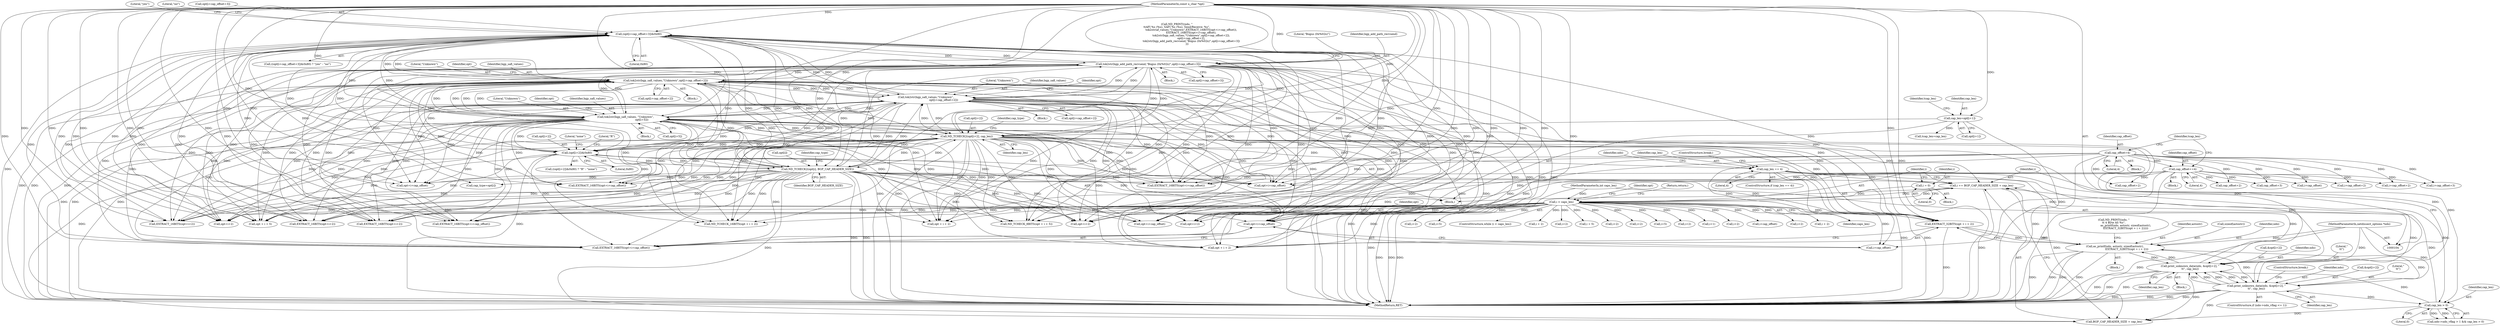 digraph "0_tcpdump_e3f3b445e2d20ac5d5b7fcb7559ce6beb55da0c9@pointer" {
"1000261" [label="(Call,opt+i+cap_offset)"];
"1000293" [label="(Call,(opt[i+cap_offset+3])&0x80)"];
"1000407" [label="(Call,tok2str(bgp_add_path_recvsend,\"Bogus (0x%02x)\",opt[i+cap_offset+3]))"];
"1000106" [label="(MethodParameterIn,const u_char *opt)"];
"1000389" [label="(Call,tok2str(bgp_safi_values,\"Unknown\",opt[i+cap_offset+2]))"];
"1000274" [label="(Call,tok2str(bgp_safi_values,\"Unknown\",\n                                          opt[i+cap_offset+2]))"];
"1000195" [label="(Call,tok2str(bgp_safi_values, \"Unknown\",\n                                      opt[i+5]))"];
"1000155" [label="(Call,ND_TCHECK2(opt[i+2], cap_len))"];
"1000223" [label="(Call,(opt[i+2])&0x80)"];
"1000122" [label="(Call,ND_TCHECK2(opt[i], BGP_CAP_HEADER_SIZE))"];
"1000132" [label="(Call,cap_len=opt[i+1])"];
"1000118" [label="(Call,i < caps_len)"];
"1000114" [label="(Call,i = 0)"];
"1000469" [label="(Call,i += BGP_CAP_HEADER_SIZE + cap_len)"];
"1000459" [label="(Call,print_unknown_data(ndo, &opt[i+2], \"\n\t\t\", cap_len))"];
"1000325" [label="(Call,as_printf(ndo, astostr, sizeof(astostr),\n                            EXTRACT_32BITS(opt + i + 2)))"];
"1000437" [label="(Call,print_unknown_data(ndo, &opt[i+2], \"\n\t\t\", cap_len))"];
"1000105" [label="(MethodParameterIn,netdissect_options *ndo)"];
"1000330" [label="(Call,EXTRACT_32BITS(opt + i + 2))"];
"1000455" [label="(Call,cap_len > 0)"];
"1000316" [label="(Call,cap_len == 4)"];
"1000107" [label="(MethodParameterIn,int caps_len)"];
"1000243" [label="(Call,cap_offset=4)"];
"1000307" [label="(Call,cap_offset+=4)"];
"1000120" [label="(Identifier,caps_len)"];
"1000307" [label="(Call,cap_offset+=4)"];
"1000156" [label="(Call,opt[i+2])"];
"1000287" [label="(Call,i+cap_offset+2)"];
"1000401" [label="(Identifier,opt)"];
"1000277" [label="(Call,opt[i+cap_offset+2])"];
"1000184" [label="(Call,i+2)"];
"1000330" [label="(Call,EXTRACT_32BITS(opt + i + 2))"];
"1000327" [label="(Identifier,astostr)"];
"1000233" [label="(Call,EXTRACT_16BITS(opt+i+2))"];
"1000302" [label="(Literal,\"yes\")"];
"1000243" [label="(Call,cap_offset=4)"];
"1000210" [label="(Call,ND_TCHECK_16BITS(opt + i + 2))"];
"1000194" [label="(Block,)"];
"1000223" [label="(Call,(opt[i+2])&0x80)"];
"1000296" [label="(Call,i+cap_offset+3)"];
"1000139" [label="(Call,tcap_len=cap_len)"];
"1000431" [label="(ControlStructure,if (ndo->ndo_vflag <= 1))"];
"1000262" [label="(Identifier,opt)"];
"1000461" [label="(Call,&opt[i+2])"];
"1000336" [label="(ControlStructure,break;)"];
"1000390" [label="(Identifier,bgp_safi_values)"];
"1000260" [label="(Call,EXTRACT_16BITS(opt+i+cap_offset))"];
"1000188" [label="(Call,EXTRACT_16BITS(opt+i+2))"];
"1000200" [label="(Call,i+5)"];
"1000267" [label="(Call,EXTRACT_16BITS(opt+i+cap_offset))"];
"1000106" [label="(MethodParameterIn,const u_char *opt)"];
"1000301" [label="(Literal,0x80)"];
"1000328" [label="(Call,sizeof(astostr))"];
"1000326" [label="(Identifier,ndo)"];
"1000471" [label="(Call,BGP_CAP_HEADER_SIZE + cap_len)"];
"1000140" [label="(Identifier,tcap_len)"];
"1000382" [label="(Call,EXTRACT_16BITS(opt+i+cap_offset))"];
"1000244" [label="(Identifier,cap_offset)"];
"1000409" [label="(Literal,\"Bogus (0x%02x)\")"];
"1000117" [label="(ControlStructure,while (i < caps_len))"];
"1000320" [label="(Call,ND_PRINT((ndo, \"\n\t\t 4 Byte AS %s\",\n                            as_printf(ndo, astostr, sizeof(astostr),\n                            EXTRACT_32BITS(opt + i + 2)))))"];
"1000181" [label="(Call,EXTRACT_16BITS(opt+i+2))"];
"1000281" [label="(Call,cap_offset+2)"];
"1000274" [label="(Call,tok2str(bgp_safi_values,\"Unknown\",\n                                          opt[i+cap_offset+2]))"];
"1000248" [label="(Identifier,tcap_len)"];
"1000204" [label="(Identifier,opt)"];
"1000234" [label="(Call,opt+i+2)"];
"1000124" [label="(Identifier,opt)"];
"1000261" [label="(Call,opt+i+cap_offset)"];
"1000318" [label="(Literal,4)"];
"1000273" [label="(Block,)"];
"1000375" [label="(Call,EXTRACT_16BITS(opt+i+cap_offset))"];
"1000268" [label="(Call,opt+i+cap_offset)"];
"1000198" [label="(Call,opt[i+5])"];
"1000213" [label="(Call,i + 2)"];
"1000449" [label="(Call,ndo->ndo_vflag > 1 && cap_len > 0)"];
"1000323" [label="(Block,)"];
"1000122" [label="(Call,ND_TCHECK2(opt[i], BGP_CAP_HEADER_SIZE))"];
"1000224" [label="(Call,opt[i+2])"];
"1000127" [label="(Call,cap_type=opt[i])"];
"1000474" [label="(Return,return;)"];
"1000408" [label="(Identifier,bgp_add_path_recvsend)"];
"1000292" [label="(Call,((opt[i+cap_offset+3])&0x80) ? \"yes\" : \"no\")"];
"1000275" [label="(Identifier,bgp_safi_values)"];
"1000270" [label="(Call,i+cap_offset)"];
"1000161" [label="(Identifier,cap_len)"];
"1000464" [label="(Call,i+2)"];
"1000115" [label="(Identifier,i)"];
"1000331" [label="(Call,opt + i + 2)"];
"1000286" [label="(Identifier,opt)"];
"1000166" [label="(Call,ND_TCHECK_8BITS(opt + i + 5))"];
"1000128" [label="(Identifier,cap_type)"];
"1000437" [label="(Call,print_unknown_data(ndo, &opt[i+2], \"\n\t\t\", cap_len))"];
"1000222" [label="(Call,((opt[i+2])&0x80) ? \"R\" : \"none\")"];
"1000376" [label="(Call,opt+i+cap_offset)"];
"1000470" [label="(Identifier,i)"];
"1000134" [label="(Call,opt[i+1])"];
"1000322" [label="(Identifier,ndo)"];
"1000315" [label="(ControlStructure,if (cap_len == 4))"];
"1000169" [label="(Call,i + 5)"];
"1000236" [label="(Call,i+2)"];
"1000196" [label="(Identifier,bgp_safi_values)"];
"1000309" [label="(Literal,4)"];
"1000399" [label="(Block,)"];
"1000447" [label="(ControlStructure,break;)"];
"1000389" [label="(Call,tok2str(bgp_safi_values,\"Unknown\",opt[i+cap_offset+2]))"];
"1000316" [label="(Call,cap_len == 4)"];
"1000458" [label="(Block,)"];
"1000289" [label="(Call,cap_offset+2)"];
"1000460" [label="(Identifier,ndo)"];
"1000126" [label="(Identifier,BGP_CAP_HEADER_SIZE)"];
"1000303" [label="(Literal,\"no\")"];
"1000294" [label="(Call,opt[i+cap_offset+3])"];
"1000164" [label="(Block,)"];
"1000446" [label="(Identifier,cap_len)"];
"1000383" [label="(Call,opt+i+cap_offset)"];
"1000229" [label="(Literal,0x80)"];
"1000195" [label="(Call,tok2str(bgp_safi_values, \"Unknown\",\n                                      opt[i+5]))"];
"1000231" [label="(Literal,\"none\")"];
"1000438" [label="(Identifier,ndo)"];
"1000105" [label="(MethodParameterIn,netdissect_options *ndo)"];
"1000480" [label="(MethodReturn,RET)"];
"1000182" [label="(Call,opt+i+2)"];
"1000245" [label="(Literal,4)"];
"1000391" [label="(Literal,\"Unknown\")"];
"1000132" [label="(Call,cap_len=opt[i+1])"];
"1000457" [label="(Literal,0)"];
"1000469" [label="(Call,i += BGP_CAP_HEADER_SIZE + cap_len)"];
"1000123" [label="(Call,opt[i])"];
"1000279" [label="(Call,i+cap_offset+2)"];
"1000298" [label="(Call,cap_offset+3)"];
"1000226" [label="(Call,i+2)"];
"1000439" [label="(Call,&opt[i+2])"];
"1000455" [label="(Call,cap_len > 0)"];
"1000445" [label="(Literal,\"\n\t\t\")"];
"1000459" [label="(Call,print_unknown_data(ndo, &opt[i+2], \"\n\t\t\", cap_len))"];
"1000205" [label="(Call,i+5)"];
"1000325" [label="(Call,as_printf(ndo, astostr, sizeof(astostr),\n                            EXTRACT_32BITS(opt + i + 2)))"];
"1000456" [label="(Identifier,cap_len)"];
"1000250" [label="(Block,)"];
"1000308" [label="(Identifier,cap_offset)"];
"1000121" [label="(Block,)"];
"1000211" [label="(Call,opt + i + 2)"];
"1000467" [label="(Literal,\"\n\t\t\")"];
"1000167" [label="(Call,opt + i + 5)"];
"1000317" [label="(Identifier,cap_len)"];
"1000197" [label="(Literal,\"Unknown\")"];
"1000189" [label="(Call,opt+i+2)"];
"1000442" [label="(Call,i+2)"];
"1000276" [label="(Literal,\"Unknown\")"];
"1000118" [label="(Call,i < caps_len)"];
"1000119" [label="(Identifier,i)"];
"1000392" [label="(Call,opt[i+cap_offset+2])"];
"1000410" [label="(Call,opt[i+cap_offset+3])"];
"1000388" [label="(Block,)"];
"1000114" [label="(Call,i = 0)"];
"1000163" [label="(Identifier,cap_type)"];
"1000107" [label="(MethodParameterIn,int caps_len)"];
"1000407" [label="(Call,tok2str(bgp_add_path_recvsend,\"Bogus (0x%02x)\",opt[i+cap_offset+3]))"];
"1000136" [label="(Call,i+1)"];
"1000191" [label="(Call,i+2)"];
"1000293" [label="(Call,(opt[i+cap_offset+3])&0x80)"];
"1000378" [label="(Call,i+cap_offset)"];
"1000468" [label="(Identifier,cap_len)"];
"1000155" [label="(Call,ND_TCHECK2(opt[i+2], cap_len))"];
"1000263" [label="(Call,i+cap_offset)"];
"1000133" [label="(Identifier,cap_len)"];
"1000158" [label="(Call,i+2)"];
"1000116" [label="(Literal,0)"];
"1000333" [label="(Call,i + 2)"];
"1000230" [label="(Literal,\"R\")"];
"1000366" [label="(Call,ND_PRINT((ndo, \"\n\t\tAFI %s (%u), SAFI %s (%u), Send/Receive: %s\",\n                                  tok2str(af_values,\"Unknown\",EXTRACT_16BITS(opt+i+cap_offset)),\n                                  EXTRACT_16BITS(opt+i+cap_offset),\n                                  tok2str(bgp_safi_values,\"Unknown\",opt[i+cap_offset+2]),\n                                  opt[i+cap_offset+2],\n                                  tok2str(bgp_add_path_recvsend,\"Bogus (0x%02x)\",opt[i+cap_offset+3])\n                        )))"];
"1000108" [label="(Block,)"];
"1000261" -> "1000260"  [label="AST: "];
"1000261" -> "1000263"  [label="CFG: "];
"1000262" -> "1000261"  [label="AST: "];
"1000263" -> "1000261"  [label="AST: "];
"1000260" -> "1000261"  [label="CFG: "];
"1000293" -> "1000261"  [label="DDG: "];
"1000389" -> "1000261"  [label="DDG: "];
"1000407" -> "1000261"  [label="DDG: "];
"1000274" -> "1000261"  [label="DDG: "];
"1000223" -> "1000261"  [label="DDG: "];
"1000195" -> "1000261"  [label="DDG: "];
"1000106" -> "1000261"  [label="DDG: "];
"1000155" -> "1000261"  [label="DDG: "];
"1000122" -> "1000261"  [label="DDG: "];
"1000118" -> "1000261"  [label="DDG: "];
"1000243" -> "1000261"  [label="DDG: "];
"1000307" -> "1000261"  [label="DDG: "];
"1000293" -> "1000292"  [label="AST: "];
"1000293" -> "1000301"  [label="CFG: "];
"1000294" -> "1000293"  [label="AST: "];
"1000301" -> "1000293"  [label="AST: "];
"1000302" -> "1000293"  [label="CFG: "];
"1000303" -> "1000293"  [label="CFG: "];
"1000293" -> "1000480"  [label="DDG: "];
"1000293" -> "1000122"  [label="DDG: "];
"1000293" -> "1000155"  [label="DDG: "];
"1000293" -> "1000166"  [label="DDG: "];
"1000293" -> "1000167"  [label="DDG: "];
"1000293" -> "1000181"  [label="DDG: "];
"1000293" -> "1000182"  [label="DDG: "];
"1000293" -> "1000188"  [label="DDG: "];
"1000293" -> "1000189"  [label="DDG: "];
"1000293" -> "1000195"  [label="DDG: "];
"1000293" -> "1000210"  [label="DDG: "];
"1000293" -> "1000211"  [label="DDG: "];
"1000293" -> "1000223"  [label="DDG: "];
"1000293" -> "1000233"  [label="DDG: "];
"1000293" -> "1000234"  [label="DDG: "];
"1000293" -> "1000260"  [label="DDG: "];
"1000293" -> "1000267"  [label="DDG: "];
"1000293" -> "1000268"  [label="DDG: "];
"1000293" -> "1000274"  [label="DDG: "];
"1000407" -> "1000293"  [label="DDG: "];
"1000106" -> "1000293"  [label="DDG: "];
"1000389" -> "1000293"  [label="DDG: "];
"1000274" -> "1000293"  [label="DDG: "];
"1000223" -> "1000293"  [label="DDG: "];
"1000195" -> "1000293"  [label="DDG: "];
"1000155" -> "1000293"  [label="DDG: "];
"1000122" -> "1000293"  [label="DDG: "];
"1000293" -> "1000330"  [label="DDG: "];
"1000293" -> "1000331"  [label="DDG: "];
"1000293" -> "1000375"  [label="DDG: "];
"1000293" -> "1000376"  [label="DDG: "];
"1000293" -> "1000382"  [label="DDG: "];
"1000293" -> "1000383"  [label="DDG: "];
"1000293" -> "1000389"  [label="DDG: "];
"1000293" -> "1000407"  [label="DDG: "];
"1000407" -> "1000399"  [label="AST: "];
"1000407" -> "1000410"  [label="CFG: "];
"1000408" -> "1000407"  [label="AST: "];
"1000409" -> "1000407"  [label="AST: "];
"1000410" -> "1000407"  [label="AST: "];
"1000366" -> "1000407"  [label="CFG: "];
"1000407" -> "1000480"  [label="DDG: "];
"1000407" -> "1000480"  [label="DDG: "];
"1000407" -> "1000480"  [label="DDG: "];
"1000407" -> "1000122"  [label="DDG: "];
"1000407" -> "1000155"  [label="DDG: "];
"1000407" -> "1000166"  [label="DDG: "];
"1000407" -> "1000167"  [label="DDG: "];
"1000407" -> "1000181"  [label="DDG: "];
"1000407" -> "1000182"  [label="DDG: "];
"1000407" -> "1000188"  [label="DDG: "];
"1000407" -> "1000189"  [label="DDG: "];
"1000407" -> "1000195"  [label="DDG: "];
"1000407" -> "1000210"  [label="DDG: "];
"1000407" -> "1000211"  [label="DDG: "];
"1000407" -> "1000223"  [label="DDG: "];
"1000407" -> "1000233"  [label="DDG: "];
"1000407" -> "1000234"  [label="DDG: "];
"1000407" -> "1000260"  [label="DDG: "];
"1000407" -> "1000267"  [label="DDG: "];
"1000407" -> "1000268"  [label="DDG: "];
"1000407" -> "1000274"  [label="DDG: "];
"1000407" -> "1000330"  [label="DDG: "];
"1000407" -> "1000331"  [label="DDG: "];
"1000407" -> "1000375"  [label="DDG: "];
"1000407" -> "1000376"  [label="DDG: "];
"1000407" -> "1000382"  [label="DDG: "];
"1000407" -> "1000383"  [label="DDG: "];
"1000407" -> "1000389"  [label="DDG: "];
"1000106" -> "1000407"  [label="DDG: "];
"1000389" -> "1000407"  [label="DDG: "];
"1000274" -> "1000407"  [label="DDG: "];
"1000155" -> "1000407"  [label="DDG: "];
"1000195" -> "1000407"  [label="DDG: "];
"1000122" -> "1000407"  [label="DDG: "];
"1000106" -> "1000104"  [label="AST: "];
"1000106" -> "1000480"  [label="DDG: "];
"1000106" -> "1000122"  [label="DDG: "];
"1000106" -> "1000127"  [label="DDG: "];
"1000106" -> "1000132"  [label="DDG: "];
"1000106" -> "1000155"  [label="DDG: "];
"1000106" -> "1000166"  [label="DDG: "];
"1000106" -> "1000167"  [label="DDG: "];
"1000106" -> "1000181"  [label="DDG: "];
"1000106" -> "1000182"  [label="DDG: "];
"1000106" -> "1000188"  [label="DDG: "];
"1000106" -> "1000189"  [label="DDG: "];
"1000106" -> "1000195"  [label="DDG: "];
"1000106" -> "1000210"  [label="DDG: "];
"1000106" -> "1000211"  [label="DDG: "];
"1000106" -> "1000223"  [label="DDG: "];
"1000106" -> "1000233"  [label="DDG: "];
"1000106" -> "1000234"  [label="DDG: "];
"1000106" -> "1000260"  [label="DDG: "];
"1000106" -> "1000267"  [label="DDG: "];
"1000106" -> "1000268"  [label="DDG: "];
"1000106" -> "1000274"  [label="DDG: "];
"1000106" -> "1000330"  [label="DDG: "];
"1000106" -> "1000331"  [label="DDG: "];
"1000106" -> "1000375"  [label="DDG: "];
"1000106" -> "1000376"  [label="DDG: "];
"1000106" -> "1000382"  [label="DDG: "];
"1000106" -> "1000383"  [label="DDG: "];
"1000106" -> "1000389"  [label="DDG: "];
"1000389" -> "1000388"  [label="AST: "];
"1000389" -> "1000392"  [label="CFG: "];
"1000390" -> "1000389"  [label="AST: "];
"1000391" -> "1000389"  [label="AST: "];
"1000392" -> "1000389"  [label="AST: "];
"1000401" -> "1000389"  [label="CFG: "];
"1000389" -> "1000480"  [label="DDG: "];
"1000389" -> "1000480"  [label="DDG: "];
"1000389" -> "1000480"  [label="DDG: "];
"1000389" -> "1000122"  [label="DDG: "];
"1000389" -> "1000155"  [label="DDG: "];
"1000389" -> "1000166"  [label="DDG: "];
"1000389" -> "1000167"  [label="DDG: "];
"1000389" -> "1000181"  [label="DDG: "];
"1000389" -> "1000182"  [label="DDG: "];
"1000389" -> "1000188"  [label="DDG: "];
"1000389" -> "1000189"  [label="DDG: "];
"1000389" -> "1000195"  [label="DDG: "];
"1000389" -> "1000195"  [label="DDG: "];
"1000389" -> "1000210"  [label="DDG: "];
"1000389" -> "1000211"  [label="DDG: "];
"1000389" -> "1000223"  [label="DDG: "];
"1000389" -> "1000233"  [label="DDG: "];
"1000389" -> "1000234"  [label="DDG: "];
"1000389" -> "1000260"  [label="DDG: "];
"1000389" -> "1000267"  [label="DDG: "];
"1000389" -> "1000268"  [label="DDG: "];
"1000389" -> "1000274"  [label="DDG: "];
"1000389" -> "1000274"  [label="DDG: "];
"1000389" -> "1000330"  [label="DDG: "];
"1000389" -> "1000331"  [label="DDG: "];
"1000389" -> "1000375"  [label="DDG: "];
"1000389" -> "1000376"  [label="DDG: "];
"1000389" -> "1000382"  [label="DDG: "];
"1000389" -> "1000383"  [label="DDG: "];
"1000274" -> "1000389"  [label="DDG: "];
"1000274" -> "1000389"  [label="DDG: "];
"1000195" -> "1000389"  [label="DDG: "];
"1000195" -> "1000389"  [label="DDG: "];
"1000155" -> "1000389"  [label="DDG: "];
"1000122" -> "1000389"  [label="DDG: "];
"1000274" -> "1000273"  [label="AST: "];
"1000274" -> "1000277"  [label="CFG: "];
"1000275" -> "1000274"  [label="AST: "];
"1000276" -> "1000274"  [label="AST: "];
"1000277" -> "1000274"  [label="AST: "];
"1000286" -> "1000274"  [label="CFG: "];
"1000274" -> "1000480"  [label="DDG: "];
"1000274" -> "1000480"  [label="DDG: "];
"1000274" -> "1000480"  [label="DDG: "];
"1000274" -> "1000122"  [label="DDG: "];
"1000274" -> "1000155"  [label="DDG: "];
"1000274" -> "1000166"  [label="DDG: "];
"1000274" -> "1000167"  [label="DDG: "];
"1000274" -> "1000181"  [label="DDG: "];
"1000274" -> "1000182"  [label="DDG: "];
"1000274" -> "1000188"  [label="DDG: "];
"1000274" -> "1000189"  [label="DDG: "];
"1000274" -> "1000195"  [label="DDG: "];
"1000274" -> "1000195"  [label="DDG: "];
"1000274" -> "1000210"  [label="DDG: "];
"1000274" -> "1000211"  [label="DDG: "];
"1000274" -> "1000223"  [label="DDG: "];
"1000274" -> "1000233"  [label="DDG: "];
"1000274" -> "1000234"  [label="DDG: "];
"1000274" -> "1000260"  [label="DDG: "];
"1000274" -> "1000267"  [label="DDG: "];
"1000274" -> "1000268"  [label="DDG: "];
"1000195" -> "1000274"  [label="DDG: "];
"1000195" -> "1000274"  [label="DDG: "];
"1000223" -> "1000274"  [label="DDG: "];
"1000155" -> "1000274"  [label="DDG: "];
"1000122" -> "1000274"  [label="DDG: "];
"1000274" -> "1000330"  [label="DDG: "];
"1000274" -> "1000331"  [label="DDG: "];
"1000274" -> "1000375"  [label="DDG: "];
"1000274" -> "1000376"  [label="DDG: "];
"1000274" -> "1000382"  [label="DDG: "];
"1000274" -> "1000383"  [label="DDG: "];
"1000195" -> "1000194"  [label="AST: "];
"1000195" -> "1000198"  [label="CFG: "];
"1000196" -> "1000195"  [label="AST: "];
"1000197" -> "1000195"  [label="AST: "];
"1000198" -> "1000195"  [label="AST: "];
"1000204" -> "1000195"  [label="CFG: "];
"1000195" -> "1000480"  [label="DDG: "];
"1000195" -> "1000480"  [label="DDG: "];
"1000195" -> "1000480"  [label="DDG: "];
"1000195" -> "1000122"  [label="DDG: "];
"1000195" -> "1000155"  [label="DDG: "];
"1000195" -> "1000166"  [label="DDG: "];
"1000195" -> "1000167"  [label="DDG: "];
"1000195" -> "1000181"  [label="DDG: "];
"1000195" -> "1000182"  [label="DDG: "];
"1000195" -> "1000188"  [label="DDG: "];
"1000195" -> "1000189"  [label="DDG: "];
"1000155" -> "1000195"  [label="DDG: "];
"1000122" -> "1000195"  [label="DDG: "];
"1000195" -> "1000210"  [label="DDG: "];
"1000195" -> "1000211"  [label="DDG: "];
"1000195" -> "1000223"  [label="DDG: "];
"1000195" -> "1000233"  [label="DDG: "];
"1000195" -> "1000234"  [label="DDG: "];
"1000195" -> "1000260"  [label="DDG: "];
"1000195" -> "1000267"  [label="DDG: "];
"1000195" -> "1000268"  [label="DDG: "];
"1000195" -> "1000330"  [label="DDG: "];
"1000195" -> "1000331"  [label="DDG: "];
"1000195" -> "1000375"  [label="DDG: "];
"1000195" -> "1000376"  [label="DDG: "];
"1000195" -> "1000382"  [label="DDG: "];
"1000195" -> "1000383"  [label="DDG: "];
"1000155" -> "1000121"  [label="AST: "];
"1000155" -> "1000161"  [label="CFG: "];
"1000156" -> "1000155"  [label="AST: "];
"1000161" -> "1000155"  [label="AST: "];
"1000163" -> "1000155"  [label="CFG: "];
"1000155" -> "1000480"  [label="DDG: "];
"1000155" -> "1000480"  [label="DDG: "];
"1000155" -> "1000480"  [label="DDG: "];
"1000155" -> "1000122"  [label="DDG: "];
"1000223" -> "1000155"  [label="DDG: "];
"1000122" -> "1000155"  [label="DDG: "];
"1000132" -> "1000155"  [label="DDG: "];
"1000155" -> "1000166"  [label="DDG: "];
"1000155" -> "1000167"  [label="DDG: "];
"1000155" -> "1000181"  [label="DDG: "];
"1000155" -> "1000182"  [label="DDG: "];
"1000155" -> "1000188"  [label="DDG: "];
"1000155" -> "1000189"  [label="DDG: "];
"1000155" -> "1000210"  [label="DDG: "];
"1000155" -> "1000211"  [label="DDG: "];
"1000155" -> "1000223"  [label="DDG: "];
"1000155" -> "1000233"  [label="DDG: "];
"1000155" -> "1000234"  [label="DDG: "];
"1000155" -> "1000260"  [label="DDG: "];
"1000155" -> "1000267"  [label="DDG: "];
"1000155" -> "1000268"  [label="DDG: "];
"1000155" -> "1000316"  [label="DDG: "];
"1000155" -> "1000330"  [label="DDG: "];
"1000155" -> "1000331"  [label="DDG: "];
"1000155" -> "1000375"  [label="DDG: "];
"1000155" -> "1000376"  [label="DDG: "];
"1000155" -> "1000382"  [label="DDG: "];
"1000155" -> "1000383"  [label="DDG: "];
"1000155" -> "1000437"  [label="DDG: "];
"1000155" -> "1000455"  [label="DDG: "];
"1000155" -> "1000459"  [label="DDG: "];
"1000155" -> "1000469"  [label="DDG: "];
"1000155" -> "1000471"  [label="DDG: "];
"1000223" -> "1000222"  [label="AST: "];
"1000223" -> "1000229"  [label="CFG: "];
"1000224" -> "1000223"  [label="AST: "];
"1000229" -> "1000223"  [label="AST: "];
"1000230" -> "1000223"  [label="CFG: "];
"1000231" -> "1000223"  [label="CFG: "];
"1000223" -> "1000480"  [label="DDG: "];
"1000223" -> "1000122"  [label="DDG: "];
"1000122" -> "1000223"  [label="DDG: "];
"1000223" -> "1000233"  [label="DDG: "];
"1000223" -> "1000234"  [label="DDG: "];
"1000223" -> "1000260"  [label="DDG: "];
"1000223" -> "1000267"  [label="DDG: "];
"1000223" -> "1000268"  [label="DDG: "];
"1000122" -> "1000121"  [label="AST: "];
"1000122" -> "1000126"  [label="CFG: "];
"1000123" -> "1000122"  [label="AST: "];
"1000126" -> "1000122"  [label="AST: "];
"1000128" -> "1000122"  [label="CFG: "];
"1000122" -> "1000480"  [label="DDG: "];
"1000122" -> "1000480"  [label="DDG: "];
"1000122" -> "1000127"  [label="DDG: "];
"1000122" -> "1000166"  [label="DDG: "];
"1000122" -> "1000167"  [label="DDG: "];
"1000122" -> "1000181"  [label="DDG: "];
"1000122" -> "1000182"  [label="DDG: "];
"1000122" -> "1000188"  [label="DDG: "];
"1000122" -> "1000189"  [label="DDG: "];
"1000122" -> "1000210"  [label="DDG: "];
"1000122" -> "1000211"  [label="DDG: "];
"1000122" -> "1000233"  [label="DDG: "];
"1000122" -> "1000234"  [label="DDG: "];
"1000122" -> "1000260"  [label="DDG: "];
"1000122" -> "1000267"  [label="DDG: "];
"1000122" -> "1000268"  [label="DDG: "];
"1000122" -> "1000330"  [label="DDG: "];
"1000122" -> "1000331"  [label="DDG: "];
"1000122" -> "1000375"  [label="DDG: "];
"1000122" -> "1000376"  [label="DDG: "];
"1000122" -> "1000382"  [label="DDG: "];
"1000122" -> "1000383"  [label="DDG: "];
"1000122" -> "1000469"  [label="DDG: "];
"1000122" -> "1000471"  [label="DDG: "];
"1000132" -> "1000121"  [label="AST: "];
"1000132" -> "1000134"  [label="CFG: "];
"1000133" -> "1000132"  [label="AST: "];
"1000134" -> "1000132"  [label="AST: "];
"1000140" -> "1000132"  [label="CFG: "];
"1000132" -> "1000480"  [label="DDG: "];
"1000132" -> "1000139"  [label="DDG: "];
"1000118" -> "1000117"  [label="AST: "];
"1000118" -> "1000120"  [label="CFG: "];
"1000119" -> "1000118"  [label="AST: "];
"1000120" -> "1000118"  [label="AST: "];
"1000124" -> "1000118"  [label="CFG: "];
"1000474" -> "1000118"  [label="CFG: "];
"1000118" -> "1000480"  [label="DDG: "];
"1000118" -> "1000480"  [label="DDG: "];
"1000118" -> "1000480"  [label="DDG: "];
"1000114" -> "1000118"  [label="DDG: "];
"1000469" -> "1000118"  [label="DDG: "];
"1000107" -> "1000118"  [label="DDG: "];
"1000118" -> "1000136"  [label="DDG: "];
"1000118" -> "1000158"  [label="DDG: "];
"1000118" -> "1000166"  [label="DDG: "];
"1000118" -> "1000167"  [label="DDG: "];
"1000118" -> "1000169"  [label="DDG: "];
"1000118" -> "1000181"  [label="DDG: "];
"1000118" -> "1000182"  [label="DDG: "];
"1000118" -> "1000184"  [label="DDG: "];
"1000118" -> "1000188"  [label="DDG: "];
"1000118" -> "1000189"  [label="DDG: "];
"1000118" -> "1000191"  [label="DDG: "];
"1000118" -> "1000200"  [label="DDG: "];
"1000118" -> "1000205"  [label="DDG: "];
"1000118" -> "1000210"  [label="DDG: "];
"1000118" -> "1000211"  [label="DDG: "];
"1000118" -> "1000213"  [label="DDG: "];
"1000118" -> "1000226"  [label="DDG: "];
"1000118" -> "1000233"  [label="DDG: "];
"1000118" -> "1000234"  [label="DDG: "];
"1000118" -> "1000236"  [label="DDG: "];
"1000118" -> "1000260"  [label="DDG: "];
"1000118" -> "1000263"  [label="DDG: "];
"1000118" -> "1000330"  [label="DDG: "];
"1000118" -> "1000331"  [label="DDG: "];
"1000118" -> "1000333"  [label="DDG: "];
"1000118" -> "1000375"  [label="DDG: "];
"1000118" -> "1000376"  [label="DDG: "];
"1000118" -> "1000378"  [label="DDG: "];
"1000118" -> "1000442"  [label="DDG: "];
"1000118" -> "1000464"  [label="DDG: "];
"1000118" -> "1000469"  [label="DDG: "];
"1000114" -> "1000108"  [label="AST: "];
"1000114" -> "1000116"  [label="CFG: "];
"1000115" -> "1000114"  [label="AST: "];
"1000116" -> "1000114"  [label="AST: "];
"1000119" -> "1000114"  [label="CFG: "];
"1000469" -> "1000121"  [label="AST: "];
"1000469" -> "1000471"  [label="CFG: "];
"1000470" -> "1000469"  [label="AST: "];
"1000471" -> "1000469"  [label="AST: "];
"1000119" -> "1000469"  [label="CFG: "];
"1000469" -> "1000480"  [label="DDG: "];
"1000459" -> "1000469"  [label="DDG: "];
"1000437" -> "1000469"  [label="DDG: "];
"1000455" -> "1000469"  [label="DDG: "];
"1000316" -> "1000469"  [label="DDG: "];
"1000459" -> "1000458"  [label="AST: "];
"1000459" -> "1000468"  [label="CFG: "];
"1000460" -> "1000459"  [label="AST: "];
"1000461" -> "1000459"  [label="AST: "];
"1000467" -> "1000459"  [label="AST: "];
"1000468" -> "1000459"  [label="AST: "];
"1000470" -> "1000459"  [label="CFG: "];
"1000459" -> "1000480"  [label="DDG: "];
"1000459" -> "1000480"  [label="DDG: "];
"1000459" -> "1000480"  [label="DDG: "];
"1000459" -> "1000325"  [label="DDG: "];
"1000459" -> "1000437"  [label="DDG: "];
"1000459" -> "1000437"  [label="DDG: "];
"1000325" -> "1000459"  [label="DDG: "];
"1000437" -> "1000459"  [label="DDG: "];
"1000437" -> "1000459"  [label="DDG: "];
"1000437" -> "1000459"  [label="DDG: "];
"1000105" -> "1000459"  [label="DDG: "];
"1000455" -> "1000459"  [label="DDG: "];
"1000316" -> "1000459"  [label="DDG: "];
"1000459" -> "1000471"  [label="DDG: "];
"1000325" -> "1000323"  [label="AST: "];
"1000325" -> "1000330"  [label="CFG: "];
"1000326" -> "1000325"  [label="AST: "];
"1000327" -> "1000325"  [label="AST: "];
"1000328" -> "1000325"  [label="AST: "];
"1000330" -> "1000325"  [label="AST: "];
"1000320" -> "1000325"  [label="CFG: "];
"1000325" -> "1000480"  [label="DDG: "];
"1000325" -> "1000480"  [label="DDG: "];
"1000325" -> "1000480"  [label="DDG: "];
"1000325" -> "1000480"  [label="DDG: "];
"1000437" -> "1000325"  [label="DDG: "];
"1000105" -> "1000325"  [label="DDG: "];
"1000330" -> "1000325"  [label="DDG: "];
"1000325" -> "1000437"  [label="DDG: "];
"1000437" -> "1000431"  [label="AST: "];
"1000437" -> "1000446"  [label="CFG: "];
"1000438" -> "1000437"  [label="AST: "];
"1000439" -> "1000437"  [label="AST: "];
"1000445" -> "1000437"  [label="AST: "];
"1000446" -> "1000437"  [label="AST: "];
"1000447" -> "1000437"  [label="CFG: "];
"1000437" -> "1000480"  [label="DDG: "];
"1000437" -> "1000480"  [label="DDG: "];
"1000437" -> "1000480"  [label="DDG: "];
"1000437" -> "1000480"  [label="DDG: "];
"1000105" -> "1000437"  [label="DDG: "];
"1000437" -> "1000455"  [label="DDG: "];
"1000437" -> "1000471"  [label="DDG: "];
"1000105" -> "1000104"  [label="AST: "];
"1000105" -> "1000480"  [label="DDG: "];
"1000330" -> "1000331"  [label="CFG: "];
"1000331" -> "1000330"  [label="AST: "];
"1000330" -> "1000480"  [label="DDG: "];
"1000455" -> "1000449"  [label="AST: "];
"1000455" -> "1000457"  [label="CFG: "];
"1000456" -> "1000455"  [label="AST: "];
"1000457" -> "1000455"  [label="AST: "];
"1000449" -> "1000455"  [label="CFG: "];
"1000455" -> "1000449"  [label="DDG: "];
"1000455" -> "1000449"  [label="DDG: "];
"1000316" -> "1000455"  [label="DDG: "];
"1000455" -> "1000471"  [label="DDG: "];
"1000316" -> "1000315"  [label="AST: "];
"1000316" -> "1000318"  [label="CFG: "];
"1000317" -> "1000316"  [label="AST: "];
"1000318" -> "1000316"  [label="AST: "];
"1000322" -> "1000316"  [label="CFG: "];
"1000336" -> "1000316"  [label="CFG: "];
"1000316" -> "1000480"  [label="DDG: "];
"1000316" -> "1000480"  [label="DDG: "];
"1000316" -> "1000471"  [label="DDG: "];
"1000107" -> "1000104"  [label="AST: "];
"1000107" -> "1000480"  [label="DDG: "];
"1000243" -> "1000164"  [label="AST: "];
"1000243" -> "1000245"  [label="CFG: "];
"1000244" -> "1000243"  [label="AST: "];
"1000245" -> "1000243"  [label="AST: "];
"1000248" -> "1000243"  [label="CFG: "];
"1000243" -> "1000480"  [label="DDG: "];
"1000243" -> "1000260"  [label="DDG: "];
"1000243" -> "1000263"  [label="DDG: "];
"1000243" -> "1000267"  [label="DDG: "];
"1000243" -> "1000268"  [label="DDG: "];
"1000243" -> "1000270"  [label="DDG: "];
"1000243" -> "1000279"  [label="DDG: "];
"1000243" -> "1000281"  [label="DDG: "];
"1000243" -> "1000287"  [label="DDG: "];
"1000243" -> "1000289"  [label="DDG: "];
"1000243" -> "1000296"  [label="DDG: "];
"1000243" -> "1000298"  [label="DDG: "];
"1000243" -> "1000307"  [label="DDG: "];
"1000307" -> "1000250"  [label="AST: "];
"1000307" -> "1000309"  [label="CFG: "];
"1000308" -> "1000307"  [label="AST: "];
"1000309" -> "1000307"  [label="AST: "];
"1000248" -> "1000307"  [label="CFG: "];
"1000307" -> "1000480"  [label="DDG: "];
"1000307" -> "1000260"  [label="DDG: "];
"1000307" -> "1000263"  [label="DDG: "];
"1000307" -> "1000267"  [label="DDG: "];
"1000307" -> "1000268"  [label="DDG: "];
"1000307" -> "1000270"  [label="DDG: "];
"1000307" -> "1000279"  [label="DDG: "];
"1000307" -> "1000281"  [label="DDG: "];
"1000307" -> "1000287"  [label="DDG: "];
"1000307" -> "1000289"  [label="DDG: "];
"1000307" -> "1000296"  [label="DDG: "];
"1000307" -> "1000298"  [label="DDG: "];
}
